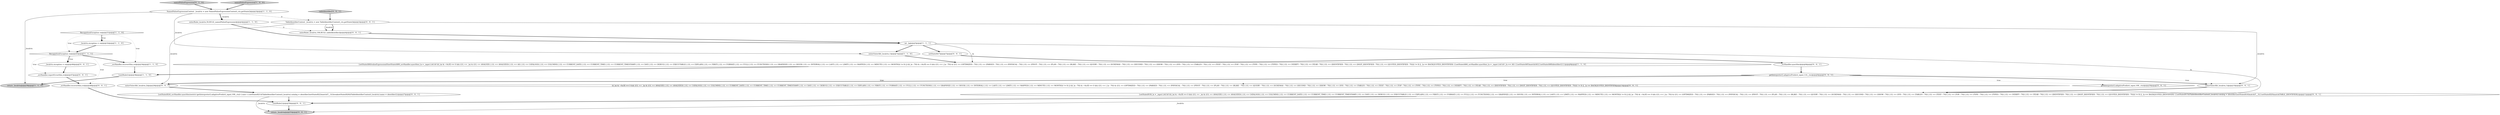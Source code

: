 digraph {
22 [style = filled, label = "setState(827)@@@7@@@['0', '0', '1']", fillcolor = white, shape = ellipse image = "AAA0AAABBB3BBB"];
16 [style = filled, label = "_errHandler.reportError(this,re)@@@47@@@['0', '0', '1']", fillcolor = white, shape = ellipse image = "AAA0AAABBB3BBB"];
2 [style = filled, label = "RecognitionException re@@@45@@@['1', '1', '1']", fillcolor = white, shape = diamond image = "AAA0AAABBB1BBB"];
14 [style = filled, label = "_errHandler.recover(this,re)@@@48@@@['0', '0', '1']", fillcolor = white, shape = ellipse image = "AAA0AAABBB3BBB"];
13 [style = filled, label = "{setState(818)_la = _input.LA(1)if ((((_la) & ~0x3f) == 0 && ((1L << _la) & ((1L << ANALYZE) | (1L << ANALYZED) | (1L << CATALOGS) | (1L << COLUMNS) | (1L << CURRENT_DATE) | (1L << CURRENT_TIME) | (1L << CURRENT_TIMESTAMP) | (1L << DAY) | (1L << DEBUG) | (1L << EXECUTABLE) | (1L << EXPLAIN) | (1L << FIRST) | (1L << FORMAT) | (1L << FULL) | (1L << FUNCTIONS) | (1L << GRAPHVIZ) | (1L << HOUR) | (1L << INTERVAL) | (1L << LAST) | (1L << LIMIT) | (1L << MAPPED) | (1L << MINUTE) | (1L << MONTH))) != 0) || ((((_la - 70)) & ~0x3f) == 0 && ((1L << (_la - 70)) & ((1L << (OPTIMIZED - 70)) | (1L << (PARSED - 70)) | (1L << (PHYSICAL - 70)) | (1L << (PIVOT - 70)) | (1L << (PLAN - 70)) | (1L << (RLIKE - 70)) | (1L << (QUERY - 70)) | (1L << (SCHEMAS - 70)) | (1L << (SECOND - 70)) | (1L << (SHOW - 70)) | (1L << (SYS - 70)) | (1L << (TABLES - 70)) | (1L << (TEXT - 70)) | (1L << (TOP - 70)) | (1L << (TYPE - 70)) | (1L << (TYPES - 70)) | (1L << (VERIFY - 70)) | (1L << (YEAR - 70)) | (1L << (IDENTIFIER - 70)) | (1L << (DIGIT_IDENTIFIER - 70)) | (1L << (QUOTED_IDENTIFIER - 70)))) != 0) || _la == BACKQUOTED_IDENTIFIER) {{setState(815)((TableIdentifierContext)_localctx).catalog = identifier()setState(816)match(T__3)}}setState(820)match(TABLE_IDENTIFIER)}@@@11@@@['0', '0', '1']", fillcolor = white, shape = ellipse image = "AAA0AAABBB3BBB"];
25 [style = filled, label = "(((_la) & ~0x3f) == 0 && ((1L << _la) & ((1L << ANALYZE) | (1L << ANALYZED) | (1L << CATALOGS) | (1L << COLUMNS) | (1L << CURRENT_DATE) | (1L << CURRENT_TIME) | (1L << CURRENT_TIMESTAMP) | (1L << DAY) | (1L << DEBUG) | (1L << EXECUTABLE) | (1L << EXPLAIN) | (1L << FIRST) | (1L << FORMAT) | (1L << FULL) | (1L << FUNCTIONS) | (1L << GRAPHVIZ) | (1L << HOUR) | (1L << INTERVAL) | (1L << LAST) | (1L << LIMIT) | (1L << MAPPED) | (1L << MINUTE) | (1L << MONTH))) != 0) || ((((_la - 70)) & ~0x3f) == 0 && ((1L << (_la - 70)) & ((1L << (OPTIMIZED - 70)) | (1L << (PARSED - 70)) | (1L << (PHYSICAL - 70)) | (1L << (PIVOT - 70)) | (1L << (PLAN - 70)) | (1L << (RLIKE - 70)) | (1L << (QUERY - 70)) | (1L << (SCHEMAS - 70)) | (1L << (SECOND - 70)) | (1L << (SHOW - 70)) | (1L << (SYS - 70)) | (1L << (TABLES - 70)) | (1L << (TEXT - 70)) | (1L << (TOP - 70)) | (1L << (TYPE - 70)) | (1L << (TYPES - 70)) | (1L << (VERIFY - 70)) | (1L << (YEAR - 70)) | (1L << (IDENTIFIER - 70)) | (1L << (DIGIT_IDENTIFIER - 70)) | (1L << (QUOTED_IDENTIFIER - 70)))) != 0) || _la == BACKQUOTED_IDENTIFIER@@@14@@@['0', '0', '1']", fillcolor = white, shape = diamond image = "AAA0AAABBB3BBB"];
21 [style = filled, label = "tableIdentifier['0', '0', '1']", fillcolor = lightgray, shape = diamond image = "AAA0AAABBB3BBB"];
24 [style = filled, label = "enterOuterAlt(_localctx,1)@@@10@@@['0', '0', '1']", fillcolor = white, shape = ellipse image = "AAA0AAABBB3BBB"];
3 [style = filled, label = "enterOuterAlt(_localctx,1)@@@7@@@['1', '1', '0']", fillcolor = white, shape = ellipse image = "AAA0AAABBB1BBB"];
15 [style = filled, label = "_errHandler.sync(this)@@@8@@@['0', '0', '1']", fillcolor = white, shape = ellipse image = "AAA0AAABBB3BBB"];
28 [style = filled, label = "getInterpreter().adaptivePredict(_input,109,_ctx)@@@30@@@['0', '0', '1']", fillcolor = white, shape = diamond image = "AAA0AAABBB3BBB"];
5 [style = filled, label = "enterRule(_localctx,50,RULE_namedValueExpression)@@@4@@@['1', '1', '0']", fillcolor = white, shape = ellipse image = "AAA0AAABBB1BBB"];
11 [style = filled, label = "RecognitionException re@@@31@@@['1', '1', '0']", fillcolor = white, shape = diamond image = "AAA0AAABBB1BBB"];
19 [style = filled, label = "enterRule(_localctx,106,RULE_tableIdentifier)@@@4@@@['0', '0', '1']", fillcolor = white, shape = ellipse image = "AAA0AAABBB3BBB"];
23 [style = filled, label = "{exitRule()}@@@50@@@['0', '0', '1']", fillcolor = white, shape = ellipse image = "AAA0AAABBB3BBB"];
10 [style = filled, label = "int _la@@@5@@@['1', '1', '1']", fillcolor = white, shape = ellipse image = "AAA0AAABBB1BBB"];
17 [style = filled, label = "TableIdentifierContext _localctx = new TableIdentifierContext(_ctx,getState())@@@3@@@['0', '0', '1']", fillcolor = white, shape = ellipse image = "AAA0AAABBB3BBB"];
0 [style = filled, label = "{setState(484)valueExpression(0)setState(489)_errHandler.sync(this)_la = _input.LA(1)if ((((_la) & ~0x3f) == 0 && ((1L << _la) & ((1L << ANALYZE) | (1L << ANALYZED) | (1L << AS) | (1L << CATALOGS) | (1L << COLUMNS) | (1L << CURRENT_DATE) | (1L << CURRENT_TIME) | (1L << CURRENT_TIMESTAMP) | (1L << DAY) | (1L << DEBUG) | (1L << EXECUTABLE) | (1L << EXPLAIN) | (1L << FIRST) | (1L << FORMAT) | (1L << FULL) | (1L << FUNCTIONS) | (1L << GRAPHVIZ) | (1L << HOUR) | (1L << INTERVAL) | (1L << LAST) | (1L << LIMIT) | (1L << MAPPED) | (1L << MINUTE) | (1L << MONTH))) != 0) || ((((_la - 70)) & ~0x3f) == 0 && ((1L << (_la - 70)) & ((1L << (OPTIMIZED - 70)) | (1L << (PARSED - 70)) | (1L << (PHYSICAL - 70)) | (1L << (PIVOT - 70)) | (1L << (PLAN - 70)) | (1L << (RLIKE - 70)) | (1L << (QUERY - 70)) | (1L << (SCHEMAS - 70)) | (1L << (SECOND - 70)) | (1L << (SHOW - 70)) | (1L << (SYS - 70)) | (1L << (TABLES - 70)) | (1L << (TEXT - 70)) | (1L << (TOP - 70)) | (1L << (TYPE - 70)) | (1L << (TYPES - 70)) | (1L << (VERIFY - 70)) | (1L << (YEAR - 70)) | (1L << (IDENTIFIER - 70)) | (1L << (DIGIT_IDENTIFIER - 70)) | (1L << (QUOTED_IDENTIFIER - 70)))) != 0) || _la == BACKQUOTED_IDENTIFIER) {{setState(486)_errHandler.sync(this)_la = _input.LA(1)if (_la == AS) {{setState(485)match(AS)}}setState(488)identifier()}}}@@@8@@@['1', '1', '0']", fillcolor = white, shape = ellipse image = "AAA0AAABBB1BBB"];
7 [style = filled, label = "return _localctx@@@39@@@['1', '1', '0']", fillcolor = lightgray, shape = ellipse image = "AAA0AAABBB1BBB"];
1 [style = filled, label = "_localctx.exception = re@@@32@@@['1', '1', '0']", fillcolor = white, shape = ellipse image = "AAA0AAABBB1BBB"];
29 [style = filled, label = "{setState(824)_errHandler.sync(this)switch (getInterpreter().adaptivePredict(_input,109,_ctx)) {case 1:{setState(821)((TableIdentifierContext)_localctx).catalog = identifier()setState(822)match(T__3)}breaksetState(826)((TableIdentifierContext)_localctx).name = identifier()}@@@27@@@['0', '0', '1']", fillcolor = white, shape = ellipse image = "AAA0AAABBB3BBB"];
9 [style = filled, label = "NamedValueExpressionContext _localctx = new NamedValueExpressionContext(_ctx,getState())@@@3@@@['1', '1', '0']", fillcolor = white, shape = ellipse image = "AAA0AAABBB1BBB"];
4 [style = filled, label = "{exitRule()}@@@36@@@['1', '1', '0']", fillcolor = white, shape = ellipse image = "AAA0AAABBB1BBB"];
20 [style = filled, label = "getInterpreter().adaptivePredict(_input,110,_ctx)@@@9@@@['0', '0', '1']", fillcolor = white, shape = diamond image = "AAA0AAABBB3BBB"];
27 [style = filled, label = "return _localctx@@@53@@@['0', '0', '1']", fillcolor = lightgray, shape = ellipse image = "AAA0AAABBB3BBB"];
12 [style = filled, label = "namedValueExpression['0', '1', '0']", fillcolor = lightgray, shape = diamond image = "AAA0AAABBB2BBB"];
26 [style = filled, label = "_localctx.exception = re@@@46@@@['0', '0', '1']", fillcolor = white, shape = ellipse image = "AAA0AAABBB3BBB"];
8 [style = filled, label = "_errHandler.recover(this,re)@@@34@@@['1', '1', '0']", fillcolor = white, shape = ellipse image = "AAA0AAABBB1BBB"];
18 [style = filled, label = "enterOuterAlt(_localctx,2)@@@26@@@['0', '0', '1']", fillcolor = white, shape = ellipse image = "AAA0AAABBB3BBB"];
6 [style = filled, label = "namedValueExpression['1', '0', '0']", fillcolor = lightgray, shape = diamond image = "AAA0AAABBB1BBB"];
20->25 [style = dotted, label="true"];
24->13 [style = bold, label=""];
11->2 [style = dotted, label="true"];
19->10 [style = bold, label=""];
0->4 [style = bold, label=""];
4->7 [style = bold, label=""];
2->26 [style = bold, label=""];
10->13 [style = solid, label="_la"];
8->4 [style = bold, label=""];
26->16 [style = bold, label=""];
20->18 [style = dotted, label="true"];
20->18 [style = bold, label=""];
17->19 [style = bold, label=""];
13->23 [style = bold, label=""];
21->17 [style = bold, label=""];
9->17 [style = dashed, label="0"];
11->1 [style = bold, label=""];
9->3 [style = solid, label="_localctx"];
9->5 [style = solid, label="_localctx"];
22->15 [style = bold, label=""];
29->27 [style = solid, label="_localctx"];
20->24 [style = dotted, label="true"];
5->10 [style = bold, label=""];
2->14 [style = dotted, label="true"];
5->19 [style = dashed, label="0"];
10->3 [style = bold, label=""];
2->8 [style = bold, label=""];
29->23 [style = bold, label=""];
2->16 [style = dotted, label="true"];
6->9 [style = bold, label=""];
12->9 [style = bold, label=""];
10->0 [style = solid, label="_la"];
10->22 [style = bold, label=""];
11->8 [style = dotted, label="true"];
13->27 [style = solid, label="_localctx"];
2->26 [style = dotted, label="true"];
11->1 [style = dotted, label="true"];
3->0 [style = bold, label=""];
16->14 [style = bold, label=""];
9->7 [style = solid, label="_localctx"];
15->20 [style = bold, label=""];
20->24 [style = bold, label=""];
17->19 [style = solid, label="_localctx"];
17->18 [style = solid, label="_localctx"];
14->23 [style = bold, label=""];
20->28 [style = dotted, label="true"];
17->24 [style = solid, label="_localctx"];
9->5 [style = bold, label=""];
1->2 [style = bold, label=""];
18->29 [style = bold, label=""];
23->27 [style = bold, label=""];
}
